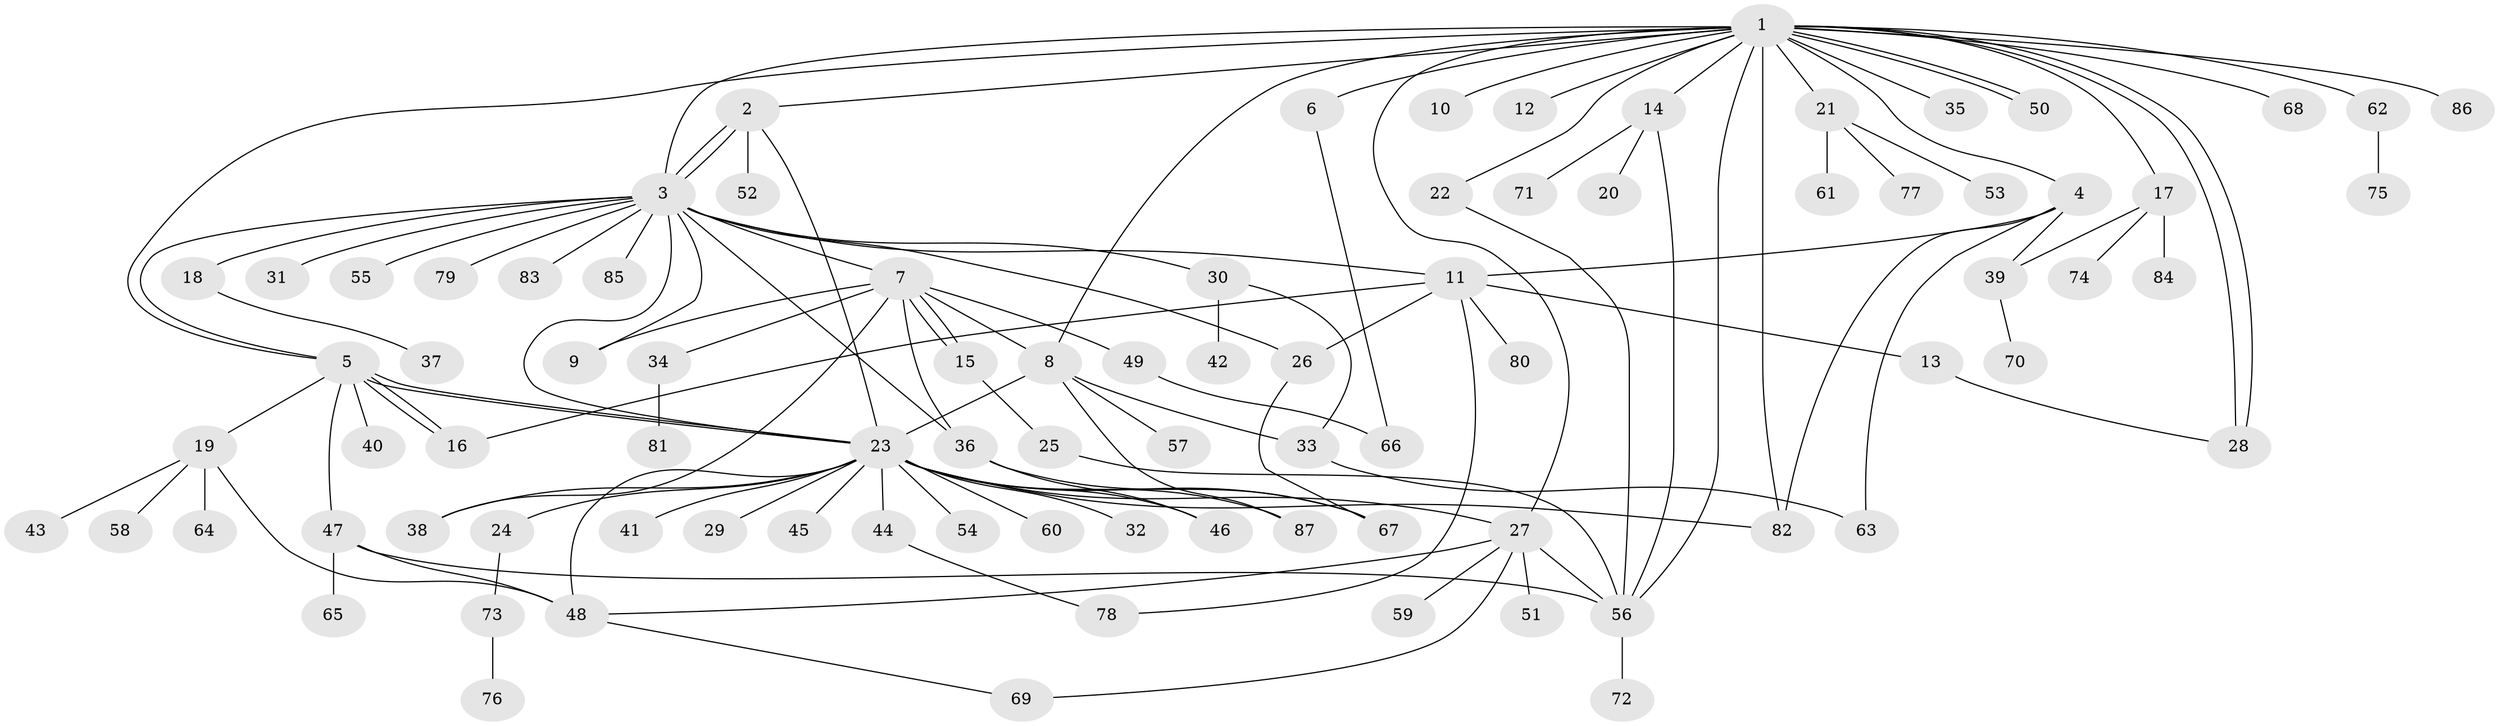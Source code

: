 // coarse degree distribution, {7: 0.018867924528301886, 2: 0.16981132075471697, 6: 0.05660377358490566, 4: 0.1320754716981132, 13: 0.018867924528301886, 1: 0.4528301886792453, 3: 0.09433962264150944, 17: 0.03773584905660377, 5: 0.018867924528301886}
// Generated by graph-tools (version 1.1) at 2025/36/03/04/25 23:36:51]
// undirected, 87 vertices, 126 edges
graph export_dot {
  node [color=gray90,style=filled];
  1;
  2;
  3;
  4;
  5;
  6;
  7;
  8;
  9;
  10;
  11;
  12;
  13;
  14;
  15;
  16;
  17;
  18;
  19;
  20;
  21;
  22;
  23;
  24;
  25;
  26;
  27;
  28;
  29;
  30;
  31;
  32;
  33;
  34;
  35;
  36;
  37;
  38;
  39;
  40;
  41;
  42;
  43;
  44;
  45;
  46;
  47;
  48;
  49;
  50;
  51;
  52;
  53;
  54;
  55;
  56;
  57;
  58;
  59;
  60;
  61;
  62;
  63;
  64;
  65;
  66;
  67;
  68;
  69;
  70;
  71;
  72;
  73;
  74;
  75;
  76;
  77;
  78;
  79;
  80;
  81;
  82;
  83;
  84;
  85;
  86;
  87;
  1 -- 2;
  1 -- 3;
  1 -- 4;
  1 -- 5;
  1 -- 6;
  1 -- 8;
  1 -- 10;
  1 -- 12;
  1 -- 14;
  1 -- 17;
  1 -- 21;
  1 -- 22;
  1 -- 27;
  1 -- 28;
  1 -- 28;
  1 -- 35;
  1 -- 50;
  1 -- 50;
  1 -- 56;
  1 -- 62;
  1 -- 68;
  1 -- 82;
  1 -- 86;
  2 -- 3;
  2 -- 3;
  2 -- 23;
  2 -- 52;
  3 -- 5;
  3 -- 7;
  3 -- 9;
  3 -- 11;
  3 -- 18;
  3 -- 23;
  3 -- 26;
  3 -- 30;
  3 -- 31;
  3 -- 36;
  3 -- 55;
  3 -- 79;
  3 -- 83;
  3 -- 85;
  4 -- 11;
  4 -- 39;
  4 -- 63;
  4 -- 82;
  5 -- 16;
  5 -- 16;
  5 -- 19;
  5 -- 23;
  5 -- 23;
  5 -- 40;
  5 -- 47;
  6 -- 66;
  7 -- 8;
  7 -- 9;
  7 -- 15;
  7 -- 15;
  7 -- 34;
  7 -- 36;
  7 -- 38;
  7 -- 49;
  8 -- 23;
  8 -- 33;
  8 -- 57;
  8 -- 87;
  11 -- 13;
  11 -- 16;
  11 -- 26;
  11 -- 78;
  11 -- 80;
  13 -- 28;
  14 -- 20;
  14 -- 56;
  14 -- 71;
  15 -- 25;
  17 -- 39;
  17 -- 74;
  17 -- 84;
  18 -- 37;
  19 -- 43;
  19 -- 48;
  19 -- 58;
  19 -- 64;
  21 -- 53;
  21 -- 61;
  21 -- 77;
  22 -- 56;
  23 -- 24;
  23 -- 27;
  23 -- 29;
  23 -- 32;
  23 -- 38;
  23 -- 41;
  23 -- 44;
  23 -- 45;
  23 -- 46;
  23 -- 48;
  23 -- 54;
  23 -- 60;
  23 -- 67;
  23 -- 82;
  23 -- 87;
  24 -- 73;
  25 -- 56;
  26 -- 67;
  27 -- 48;
  27 -- 51;
  27 -- 56;
  27 -- 59;
  27 -- 69;
  30 -- 33;
  30 -- 42;
  33 -- 63;
  34 -- 81;
  36 -- 46;
  36 -- 67;
  39 -- 70;
  44 -- 78;
  47 -- 48;
  47 -- 56;
  47 -- 65;
  48 -- 69;
  49 -- 66;
  56 -- 72;
  62 -- 75;
  73 -- 76;
}
